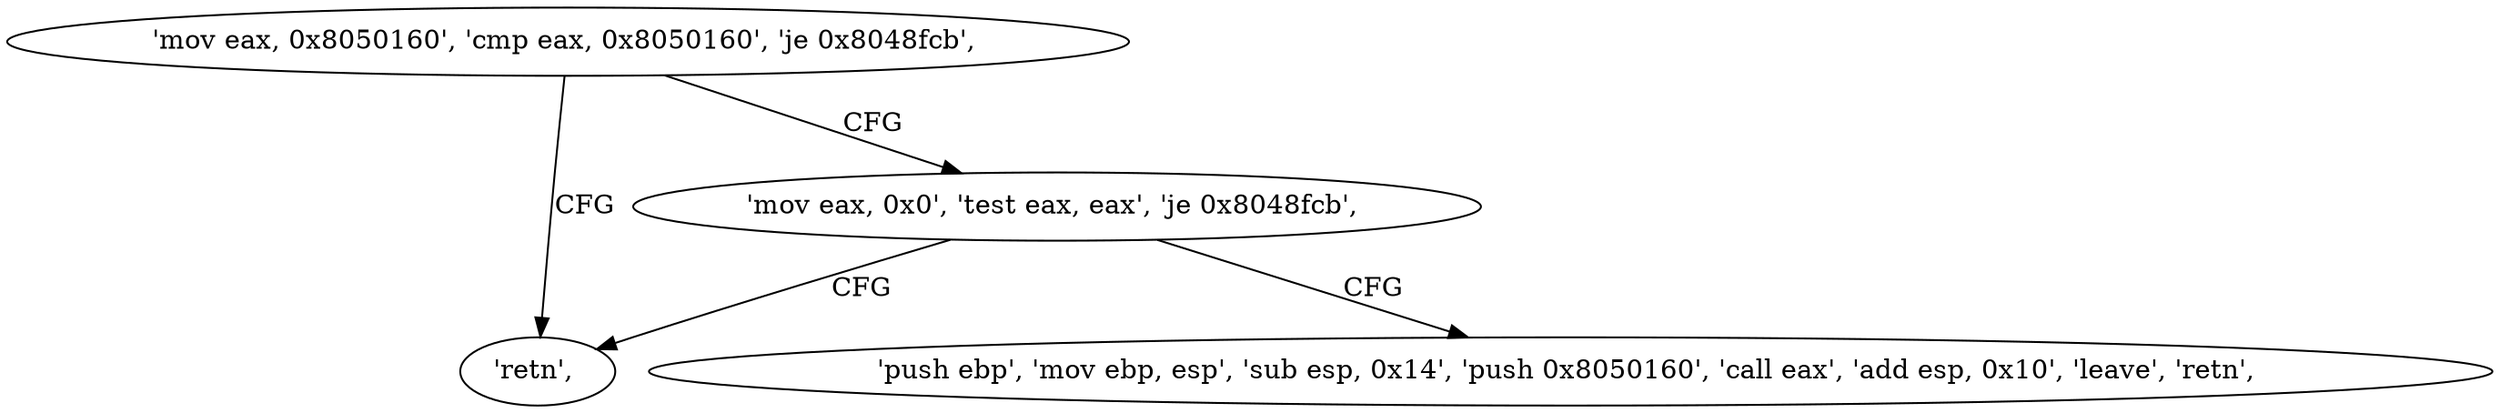 digraph "func" {
"134516644" [label = "'mov eax, 0x8050160', 'cmp eax, 0x8050160', 'je 0x8048fcb', " ]
"134516683" [label = "'retn', " ]
"134516656" [label = "'mov eax, 0x0', 'test eax, eax', 'je 0x8048fcb', " ]
"134516665" [label = "'push ebp', 'mov ebp, esp', 'sub esp, 0x14', 'push 0x8050160', 'call eax', 'add esp, 0x10', 'leave', 'retn', " ]
"134516644" -> "134516683" [ label = "CFG" ]
"134516644" -> "134516656" [ label = "CFG" ]
"134516656" -> "134516683" [ label = "CFG" ]
"134516656" -> "134516665" [ label = "CFG" ]
}
